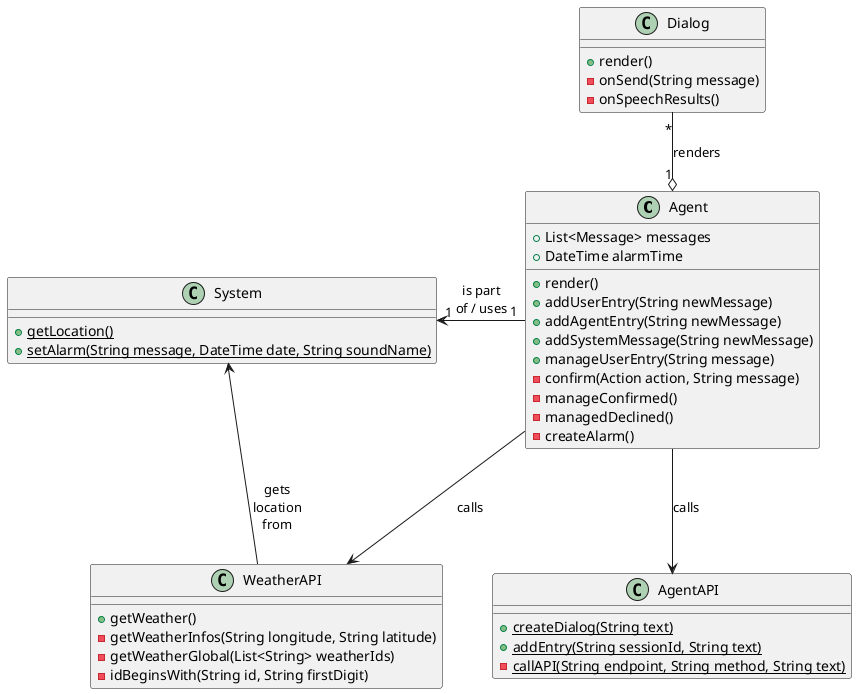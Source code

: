 @startuml

class Agent {
    +List<Message> messages
    +DateTime alarmTime
    +render()
    +addUserEntry(String newMessage)
    +addAgentEntry(String newMessage)
    +addSystemMessage(String newMessage)
    +manageUserEntry(String message)
    -confirm(Action action, String message)
    -manageConfirmed()
    -managedDeclined()
    -createAlarm()
}
class Dialog {
    +render()
    -onSend(String message)
    -onSpeechResults()
}
class System {
    +{static} getLocation()
    +{static} setAlarm(String message, DateTime date, String soundName)
}
class AgentAPI {
    +{static} createDialog(String text)
    +{static} addEntry(String sessionId, String text)
    -{static} callAPI(String endpoint, String method, String text)
}
class WeatherAPI {
    +getWeather()
    -getWeatherInfos(String longitude, String latitude)
    -getWeatherGlobal(List<String> weatherIds)
    -idBeginsWith(String id, String firstDigit)
}

Agent "1" o-up- "*" Dialog : renders
Agent "1" -left-> "1" System : is part\nof / uses
Agent --> WeatherAPI : calls
Agent --> AgentAPI : calls
WeatherAPI --> System : gets\nlocation\nfrom

@enduml
